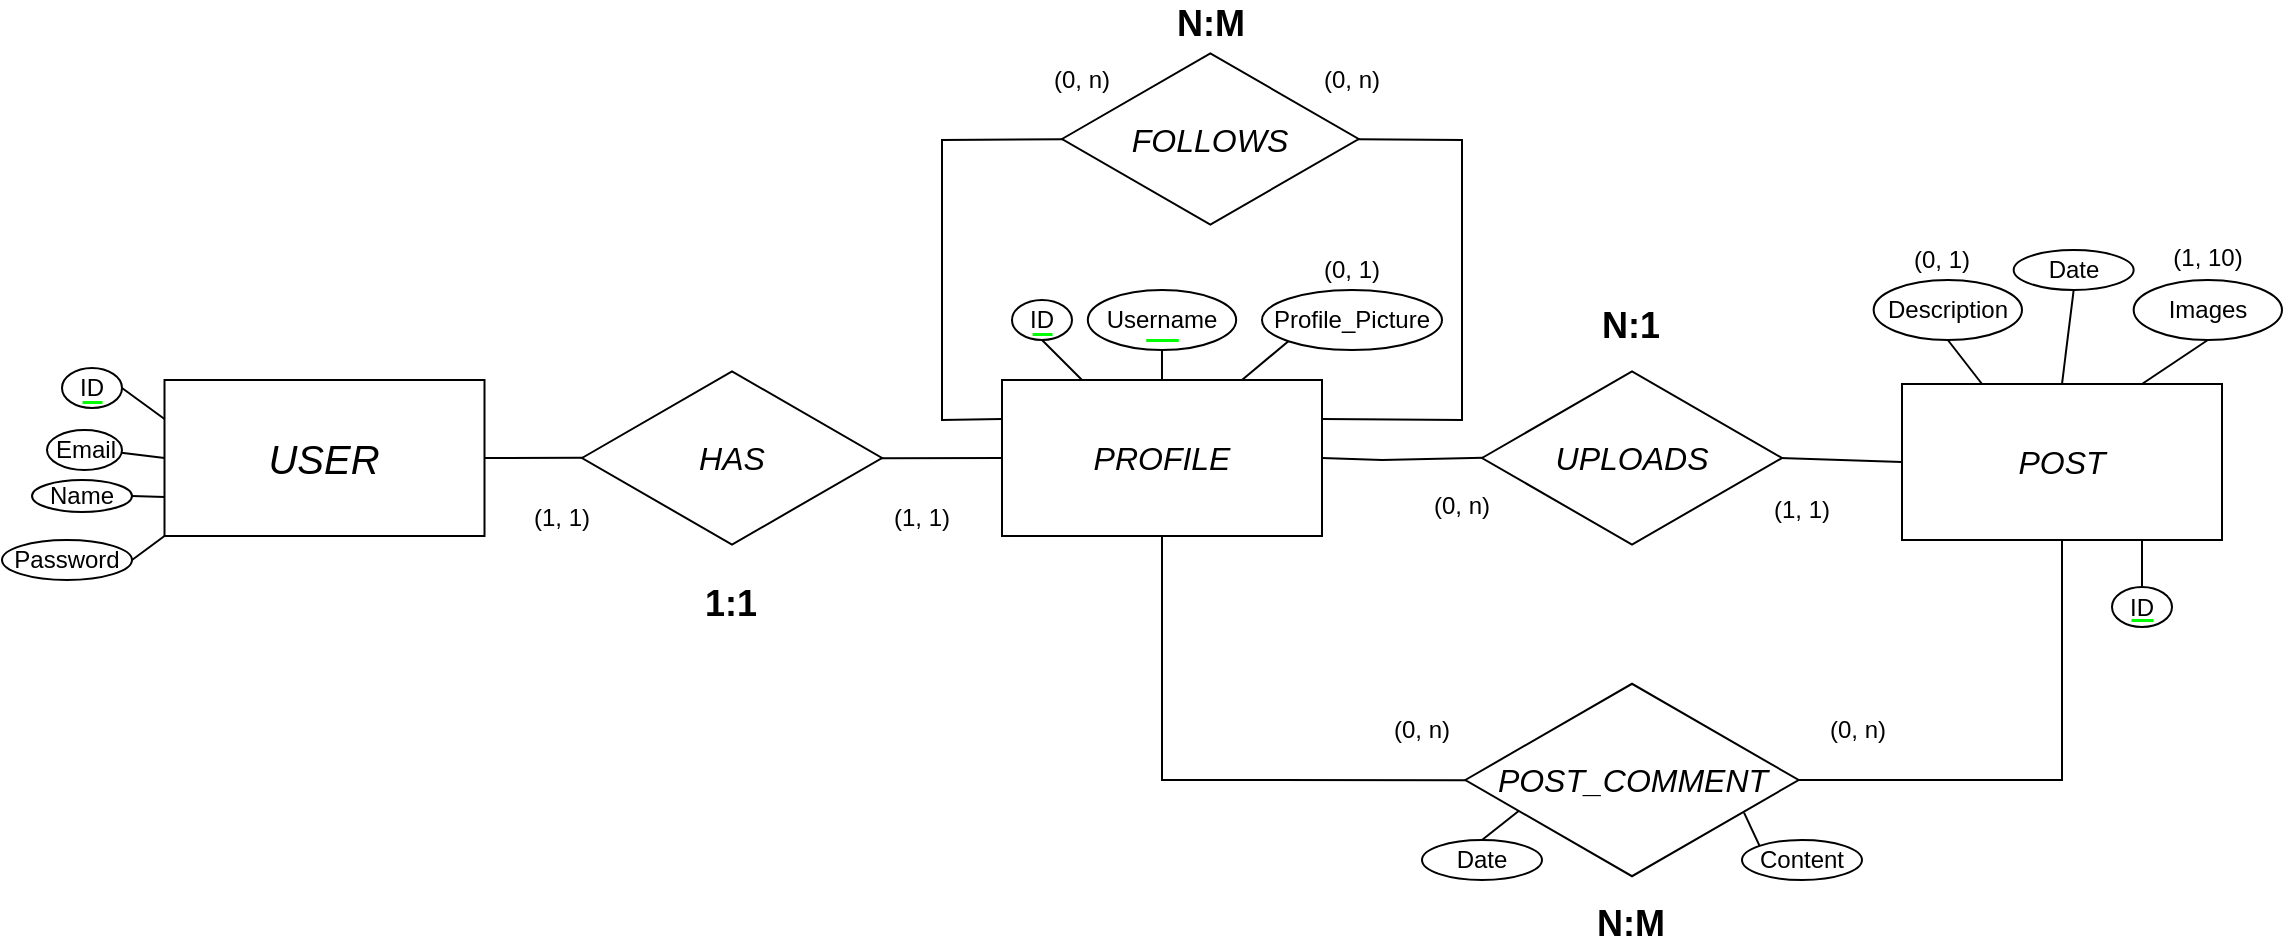 <mxfile version="24.7.8">
  <diagram name="Página-1" id="oE5SToJG6d0fqBrR_LVp">
    <mxGraphModel dx="607" dy="377" grid="1" gridSize="10" guides="1" tooltips="1" connect="1" arrows="1" fold="1" page="1" pageScale="1" pageWidth="1169" pageHeight="827" math="0" shadow="0">
      <root>
        <mxCell id="0" />
        <mxCell id="1" parent="0" />
        <mxCell id="Xy_Kt93vGEhqBD_L53yG-1" value="ID" style="ellipse;whiteSpace=wrap;html=1;fillColor=none;" parent="1" vertex="1">
          <mxGeometry x="50" y="514" width="30" height="20" as="geometry" />
        </mxCell>
        <mxCell id="SnB1N_KesckS_-LBV5Pf-58" style="edgeStyle=orthogonalEdgeStyle;rounded=0;orthogonalLoop=1;jettySize=auto;html=1;exitX=0.5;exitY=1;exitDx=0;exitDy=0;" parent="1" edge="1">
          <mxGeometry relative="1" as="geometry">
            <mxPoint x="160.0" y="570" as="sourcePoint" />
            <mxPoint x="160.0" y="570" as="targetPoint" />
          </mxGeometry>
        </mxCell>
        <mxCell id="SnB1N_KesckS_-LBV5Pf-65" value="" style="endArrow=none;html=1;rounded=0;strokeWidth=1.5;strokeColor=#00ff00;jumpSize=6;endSize=6;" parent="1" edge="1">
          <mxGeometry width="50" height="50" relative="1" as="geometry">
            <mxPoint x="60" y="531" as="sourcePoint" />
            <mxPoint x="70" y="531" as="targetPoint" />
          </mxGeometry>
        </mxCell>
        <mxCell id="pcUj4MwKIDvx0GaRPvgX-3" value="&lt;i style=&quot;font-size: 20px;&quot;&gt;USER&lt;/i&gt;" style="rounded=0;whiteSpace=wrap;html=1;fillColor=none;align=center;" parent="1" vertex="1">
          <mxGeometry x="101.25" y="520" width="160" height="78" as="geometry" />
        </mxCell>
        <mxCell id="XwNhUvzAYBpl0VFSliFA-16" value="" style="endArrow=none;html=1;rounded=0;entryX=1;entryY=0.5;entryDx=0;entryDy=0;exitX=0;exitY=0.25;exitDx=0;exitDy=0;" parent="1" source="pcUj4MwKIDvx0GaRPvgX-3" target="Xy_Kt93vGEhqBD_L53yG-1" edge="1">
          <mxGeometry width="50" height="50" relative="1" as="geometry">
            <mxPoint x="106.24" y="598" as="sourcePoint" />
            <mxPoint x="106.24" y="494" as="targetPoint" />
          </mxGeometry>
        </mxCell>
        <mxCell id="XwNhUvzAYBpl0VFSliFA-20" value="&lt;i style=&quot;font-size: 16px;&quot;&gt;PROFILE&lt;/i&gt;" style="rounded=0;whiteSpace=wrap;html=1;fillColor=none;align=center;" parent="1" vertex="1">
          <mxGeometry x="520" y="520" width="160" height="78" as="geometry" />
        </mxCell>
        <mxCell id="XwNhUvzAYBpl0VFSliFA-22" value="&lt;span style=&quot;font-size: 16px;&quot;&gt;&lt;i&gt;HAS&lt;/i&gt;&lt;/span&gt;" style="html=1;whiteSpace=wrap;aspect=fixed;shape=isoRectangle;fillColor=none;" parent="1" vertex="1">
          <mxGeometry x="310" y="514" width="150.01" height="90" as="geometry" />
        </mxCell>
        <mxCell id="XwNhUvzAYBpl0VFSliFA-24" value="" style="endArrow=none;html=1;rounded=0;exitX=0.993;exitY=0.502;exitDx=0;exitDy=0;exitPerimeter=0;entryX=0;entryY=0.5;entryDx=0;entryDy=0;" parent="1" source="XwNhUvzAYBpl0VFSliFA-22" target="XwNhUvzAYBpl0VFSliFA-20" edge="1">
          <mxGeometry width="50" height="50" relative="1" as="geometry">
            <mxPoint x="520" y="559" as="sourcePoint" />
            <mxPoint x="600" y="559" as="targetPoint" />
            <Array as="points" />
          </mxGeometry>
        </mxCell>
        <mxCell id="XwNhUvzAYBpl0VFSliFA-27" value="(1, 1)" style="text;html=1;align=center;verticalAlign=middle;whiteSpace=wrap;rounded=0;" parent="1" vertex="1">
          <mxGeometry x="270" y="574" width="60" height="30" as="geometry" />
        </mxCell>
        <mxCell id="XwNhUvzAYBpl0VFSliFA-31" value="" style="endArrow=none;html=1;rounded=0;exitX=1;exitY=0.5;exitDx=0;exitDy=0;entryX=0.004;entryY=0.499;entryDx=0;entryDy=0;entryPerimeter=0;" parent="1" source="pcUj4MwKIDvx0GaRPvgX-3" target="XwNhUvzAYBpl0VFSliFA-22" edge="1">
          <mxGeometry width="50" height="50" relative="1" as="geometry">
            <mxPoint x="261" y="559" as="sourcePoint" />
            <mxPoint x="290" y="559" as="targetPoint" />
          </mxGeometry>
        </mxCell>
        <mxCell id="jjyvyoVuMIes-spuAeXh-1" value="(1, 1)" style="text;html=1;align=center;verticalAlign=middle;whiteSpace=wrap;rounded=0;" parent="1" vertex="1">
          <mxGeometry x="450" y="574" width="60" height="30" as="geometry" />
        </mxCell>
        <mxCell id="yTSjlXrY0dPMjYInfQWD-1" value="&lt;b style=&quot;font-size: 18px;&quot;&gt;1:1&lt;/b&gt;" style="text;html=1;align=center;verticalAlign=middle;whiteSpace=wrap;rounded=0;fontSize=18;" parent="1" vertex="1">
          <mxGeometry x="358.34" y="620" width="53.33" height="23.5" as="geometry" />
        </mxCell>
        <mxCell id="rc4LEQ3Vn2YxajYF0bmL-23" value="" style="endArrow=none;html=1;rounded=0;entryX=0.5;entryY=0;entryDx=0;entryDy=0;exitX=0.5;exitY=1;exitDx=0;exitDy=0;" parent="1" edge="1" target="XwNhUvzAYBpl0VFSliFA-20" source="3r9lmpHemnKnfcg7r6N--7">
          <mxGeometry width="50" height="50" relative="1" as="geometry">
            <mxPoint x="680" y="470" as="sourcePoint" />
            <mxPoint x="690" y="520" as="targetPoint" />
          </mxGeometry>
        </mxCell>
        <mxCell id="sRWVKsXR1g_RUoGMcLxZ-1" value="Email" style="ellipse;whiteSpace=wrap;html=1;fillColor=none;" parent="1" vertex="1">
          <mxGeometry x="42.5" y="545" width="37.5" height="20" as="geometry" />
        </mxCell>
        <mxCell id="sRWVKsXR1g_RUoGMcLxZ-2" value="Password" style="ellipse;whiteSpace=wrap;html=1;fillColor=none;" parent="1" vertex="1">
          <mxGeometry x="20" y="600" width="65" height="20" as="geometry" />
        </mxCell>
        <mxCell id="sRWVKsXR1g_RUoGMcLxZ-3" value="Name" style="ellipse;whiteSpace=wrap;html=1;fillColor=none;" parent="1" vertex="1">
          <mxGeometry x="35" y="570" width="50" height="16" as="geometry" />
        </mxCell>
        <mxCell id="sRWVKsXR1g_RUoGMcLxZ-5" value="" style="endArrow=none;html=1;rounded=0;entryX=0.991;entryY=0.567;entryDx=0;entryDy=0;exitX=0;exitY=0.5;exitDx=0;exitDy=0;entryPerimeter=0;" parent="1" source="pcUj4MwKIDvx0GaRPvgX-3" target="sRWVKsXR1g_RUoGMcLxZ-1" edge="1">
          <mxGeometry width="50" height="50" relative="1" as="geometry">
            <mxPoint x="111" y="550" as="sourcePoint" />
            <mxPoint x="90" y="534" as="targetPoint" />
          </mxGeometry>
        </mxCell>
        <mxCell id="sRWVKsXR1g_RUoGMcLxZ-6" value="" style="endArrow=none;html=1;rounded=0;entryX=1;entryY=0.5;entryDx=0;entryDy=0;exitX=0;exitY=0.75;exitDx=0;exitDy=0;" parent="1" source="pcUj4MwKIDvx0GaRPvgX-3" target="sRWVKsXR1g_RUoGMcLxZ-3" edge="1">
          <mxGeometry width="50" height="50" relative="1" as="geometry">
            <mxPoint x="111" y="569" as="sourcePoint" />
            <mxPoint x="90" y="566" as="targetPoint" />
          </mxGeometry>
        </mxCell>
        <mxCell id="sRWVKsXR1g_RUoGMcLxZ-7" value="" style="endArrow=none;html=1;rounded=0;entryX=1;entryY=0.5;entryDx=0;entryDy=0;exitX=0;exitY=1;exitDx=0;exitDy=0;" parent="1" source="pcUj4MwKIDvx0GaRPvgX-3" target="sRWVKsXR1g_RUoGMcLxZ-2" edge="1">
          <mxGeometry width="50" height="50" relative="1" as="geometry">
            <mxPoint x="111" y="588" as="sourcePoint" />
            <mxPoint x="95" y="588" as="targetPoint" />
          </mxGeometry>
        </mxCell>
        <mxCell id="sRWVKsXR1g_RUoGMcLxZ-9" value="&lt;span style=&quot;font-size: 16px;&quot;&gt;&lt;i&gt;UPLOADS&lt;/i&gt;&lt;/span&gt;&lt;span style=&quot;color: rgba(0, 0, 0, 0); font-family: monospace; font-size: 0px; text-align: start; text-wrap: nowrap;&quot;&gt;%3CmxGraphModel%3E%3Croot%3E%3CmxCell%20id%3D%220%22%2F%3E%3CmxCell%20id%3D%221%22%20parent%3D%220%22%2F%3E%3CmxCell%20id%3D%222%22%20value%3D%22(0%2C%20n)%22%20style%3D%22text%3Bhtml%3D1%3Balign%3Dcenter%3BverticalAlign%3Dmiddle%3BwhiteSpace%3Dwrap%3Brounded%3D0%3B%22%20vertex%3D%221%22%20parent%3D%221%22%3E%3CmxGeometry%20x%3D%22763.34%22%20y%3D%22355%22%20width%3D%2260%22%20height%3D%2230%22%20as%3D%22geometry%22%2F%3E%3C%2FmxCell%3E%3C%2Froot%3E%3C%2FmxGraphModel%3E&lt;/span&gt;" style="html=1;whiteSpace=wrap;aspect=fixed;shape=isoRectangle;fillColor=none;" parent="1" vertex="1">
          <mxGeometry x="760" y="514" width="150.01" height="90" as="geometry" />
        </mxCell>
        <mxCell id="3r9lmpHemnKnfcg7r6N--1" value="&lt;span style=&quot;font-size: 16px;&quot;&gt;&lt;i&gt;FOLLOWS&lt;/i&gt;&lt;/span&gt;" style="html=1;whiteSpace=wrap;aspect=fixed;shape=isoRectangle;fillColor=none;" vertex="1" parent="1">
          <mxGeometry x="550.0" y="355" width="148.34" height="89" as="geometry" />
        </mxCell>
        <mxCell id="3r9lmpHemnKnfcg7r6N--2" value="" style="endArrow=none;html=1;rounded=0;entryX=0;entryY=0.25;entryDx=0;entryDy=0;exitX=0.007;exitY=0.501;exitDx=0;exitDy=0;exitPerimeter=0;" edge="1" parent="1" source="3r9lmpHemnKnfcg7r6N--1" target="XwNhUvzAYBpl0VFSliFA-20">
          <mxGeometry width="50" height="50" relative="1" as="geometry">
            <mxPoint x="610" y="400" as="sourcePoint" />
            <mxPoint x="620" y="569" as="targetPoint" />
            <Array as="points">
              <mxPoint x="490" y="400" />
              <mxPoint x="490" y="540" />
            </Array>
          </mxGeometry>
        </mxCell>
        <mxCell id="3r9lmpHemnKnfcg7r6N--3" value="" style="endArrow=none;html=1;rounded=0;entryX=1;entryY=0.25;entryDx=0;entryDy=0;exitX=0.996;exitY=0.501;exitDx=0;exitDy=0;exitPerimeter=0;" edge="1" parent="1" source="3r9lmpHemnKnfcg7r6N--1" target="XwNhUvzAYBpl0VFSliFA-20">
          <mxGeometry width="50" height="50" relative="1" as="geometry">
            <mxPoint x="764" y="400" as="sourcePoint" />
            <mxPoint x="620" y="550" as="targetPoint" />
            <Array as="points">
              <mxPoint x="750" y="400" />
              <mxPoint x="750" y="540" />
            </Array>
          </mxGeometry>
        </mxCell>
        <mxCell id="3r9lmpHemnKnfcg7r6N--4" value="(0, n)" style="text;html=1;align=center;verticalAlign=middle;whiteSpace=wrap;rounded=0;" vertex="1" parent="1">
          <mxGeometry x="530" y="355" width="60" height="30" as="geometry" />
        </mxCell>
        <mxCell id="3r9lmpHemnKnfcg7r6N--5" value="(0, n)" style="text;html=1;align=center;verticalAlign=middle;whiteSpace=wrap;rounded=0;" vertex="1" parent="1">
          <mxGeometry x="665" y="355" width="60" height="30" as="geometry" />
        </mxCell>
        <mxCell id="3r9lmpHemnKnfcg7r6N--6" value="&lt;b style=&quot;font-size: 18px;&quot;&gt;N:M&lt;/b&gt;" style="text;html=1;align=center;verticalAlign=middle;whiteSpace=wrap;rounded=0;fontSize=18;" vertex="1" parent="1">
          <mxGeometry x="597.51" y="330" width="53.33" height="23.5" as="geometry" />
        </mxCell>
        <mxCell id="3r9lmpHemnKnfcg7r6N--7" value="Username" style="ellipse;whiteSpace=wrap;html=1;fillColor=none;" vertex="1" parent="1">
          <mxGeometry x="562.91" y="475" width="74.17" height="30" as="geometry" />
        </mxCell>
        <mxCell id="3r9lmpHemnKnfcg7r6N--8" value="Profile_Picture" style="ellipse;whiteSpace=wrap;html=1;fillColor=none;" vertex="1" parent="1">
          <mxGeometry x="650" y="475" width="90" height="30" as="geometry" />
        </mxCell>
        <mxCell id="3r9lmpHemnKnfcg7r6N--9" value="" style="endArrow=none;html=1;rounded=0;entryX=0.75;entryY=0;entryDx=0;entryDy=0;exitX=0;exitY=1;exitDx=0;exitDy=0;" edge="1" parent="1" source="3r9lmpHemnKnfcg7r6N--8" target="XwNhUvzAYBpl0VFSliFA-20">
          <mxGeometry width="50" height="50" relative="1" as="geometry">
            <mxPoint x="690" y="480" as="sourcePoint" />
            <mxPoint x="700" y="530" as="targetPoint" />
          </mxGeometry>
        </mxCell>
        <mxCell id="3r9lmpHemnKnfcg7r6N--12" value="ID" style="ellipse;whiteSpace=wrap;html=1;fillColor=none;" vertex="1" parent="1">
          <mxGeometry x="525" y="480" width="30" height="20" as="geometry" />
        </mxCell>
        <mxCell id="3r9lmpHemnKnfcg7r6N--13" value="" style="endArrow=none;html=1;rounded=0;entryX=0.25;entryY=0;entryDx=0;entryDy=0;exitX=0.5;exitY=1;exitDx=0;exitDy=0;" edge="1" parent="1" source="3r9lmpHemnKnfcg7r6N--12" target="XwNhUvzAYBpl0VFSliFA-20">
          <mxGeometry width="50" height="50" relative="1" as="geometry">
            <mxPoint x="699" y="510" as="sourcePoint" />
            <mxPoint x="700" y="530" as="targetPoint" />
          </mxGeometry>
        </mxCell>
        <mxCell id="3r9lmpHemnKnfcg7r6N--16" value="" style="endArrow=none;html=1;rounded=0;strokeWidth=1.5;strokeColor=#00ff00;jumpSize=6;endSize=6;" edge="1" parent="1">
          <mxGeometry width="50" height="50" relative="1" as="geometry">
            <mxPoint x="535" y="497" as="sourcePoint" />
            <mxPoint x="545" y="497" as="targetPoint" />
          </mxGeometry>
        </mxCell>
        <mxCell id="3r9lmpHemnKnfcg7r6N--17" value="" style="endArrow=none;html=1;rounded=0;strokeWidth=1.5;strokeColor=#00ff00;jumpSize=6;endSize=6;" edge="1" parent="1">
          <mxGeometry width="50" height="50" relative="1" as="geometry">
            <mxPoint x="591.87" y="500" as="sourcePoint" />
            <mxPoint x="608.12" y="500" as="targetPoint" />
          </mxGeometry>
        </mxCell>
        <mxCell id="3r9lmpHemnKnfcg7r6N--18" value="(0, 1)" style="text;html=1;align=center;verticalAlign=middle;whiteSpace=wrap;rounded=0;" vertex="1" parent="1">
          <mxGeometry x="665" y="450" width="60" height="30" as="geometry" />
        </mxCell>
        <mxCell id="3r9lmpHemnKnfcg7r6N--19" value="&lt;span style=&quot;font-size: 16px;&quot;&gt;&lt;i&gt;POST_COMMENT&lt;/i&gt;&lt;/span&gt;" style="html=1;whiteSpace=wrap;aspect=fixed;shape=isoRectangle;fillColor=none;" vertex="1" parent="1">
          <mxGeometry x="751.66" y="670" width="166.68" height="100" as="geometry" />
        </mxCell>
        <mxCell id="3r9lmpHemnKnfcg7r6N--20" value="" style="endArrow=none;html=1;rounded=0;exitX=1;exitY=0.5;exitDx=0;exitDy=0;entryX=0.004;entryY=0.499;entryDx=0;entryDy=0;entryPerimeter=0;" edge="1" parent="1" source="XwNhUvzAYBpl0VFSliFA-20" target="sRWVKsXR1g_RUoGMcLxZ-9">
          <mxGeometry width="50" height="50" relative="1" as="geometry">
            <mxPoint x="469" y="569" as="sourcePoint" />
            <mxPoint x="770" y="559" as="targetPoint" />
            <Array as="points">
              <mxPoint x="710" y="560" />
            </Array>
          </mxGeometry>
        </mxCell>
        <mxCell id="3r9lmpHemnKnfcg7r6N--21" value="&lt;i style=&quot;font-size: 16px;&quot;&gt;POST&lt;/i&gt;" style="rounded=0;whiteSpace=wrap;html=1;fillColor=none;align=center;" vertex="1" parent="1">
          <mxGeometry x="970" y="522" width="160" height="78" as="geometry" />
        </mxCell>
        <mxCell id="3r9lmpHemnKnfcg7r6N--22" value="Images" style="ellipse;whiteSpace=wrap;html=1;fillColor=none;" vertex="1" parent="1">
          <mxGeometry x="1085.83" y="470" width="74.17" height="30" as="geometry" />
        </mxCell>
        <mxCell id="3r9lmpHemnKnfcg7r6N--23" value="Description" style="ellipse;whiteSpace=wrap;html=1;fillColor=none;" vertex="1" parent="1">
          <mxGeometry x="955.83" y="470" width="74.17" height="30" as="geometry" />
        </mxCell>
        <mxCell id="3r9lmpHemnKnfcg7r6N--24" value="Date" style="ellipse;whiteSpace=wrap;html=1;fillColor=none;" vertex="1" parent="1">
          <mxGeometry x="1025.83" y="455" width="60" height="20" as="geometry" />
        </mxCell>
        <mxCell id="3r9lmpHemnKnfcg7r6N--27" value="ID" style="ellipse;whiteSpace=wrap;html=1;fillColor=none;" vertex="1" parent="1">
          <mxGeometry x="1075" y="623.5" width="30" height="20" as="geometry" />
        </mxCell>
        <mxCell id="3r9lmpHemnKnfcg7r6N--28" value="" style="endArrow=none;html=1;rounded=0;strokeWidth=1.5;strokeColor=#00ff00;jumpSize=6;endSize=6;" edge="1" parent="1">
          <mxGeometry width="50" height="50" relative="1" as="geometry">
            <mxPoint x="1084.5" y="640" as="sourcePoint" />
            <mxPoint x="1095.5" y="640" as="targetPoint" />
          </mxGeometry>
        </mxCell>
        <mxCell id="3r9lmpHemnKnfcg7r6N--29" value="(0, 1)" style="text;html=1;align=center;verticalAlign=middle;whiteSpace=wrap;rounded=0;" vertex="1" parent="1">
          <mxGeometry x="960.0" y="445" width="60" height="30" as="geometry" />
        </mxCell>
        <mxCell id="3r9lmpHemnKnfcg7r6N--30" value="(1, 10)" style="text;html=1;align=center;verticalAlign=middle;whiteSpace=wrap;rounded=0;" vertex="1" parent="1">
          <mxGeometry x="1092.92" y="444" width="60" height="30" as="geometry" />
        </mxCell>
        <mxCell id="3r9lmpHemnKnfcg7r6N--31" value="" style="endArrow=none;html=1;rounded=0;exitX=0.5;exitY=0;exitDx=0;exitDy=0;entryX=0.75;entryY=1;entryDx=0;entryDy=0;" edge="1" parent="1" source="3r9lmpHemnKnfcg7r6N--27" target="3r9lmpHemnKnfcg7r6N--21">
          <mxGeometry width="50" height="50" relative="1" as="geometry">
            <mxPoint x="695.91" y="515" as="sourcePoint" />
            <mxPoint x="1113" y="604" as="targetPoint" />
          </mxGeometry>
        </mxCell>
        <mxCell id="3r9lmpHemnKnfcg7r6N--32" value="" style="endArrow=none;html=1;rounded=0;entryX=0.5;entryY=0;entryDx=0;entryDy=0;exitX=0.5;exitY=1;exitDx=0;exitDy=0;" edge="1" parent="1" source="3r9lmpHemnKnfcg7r6N--24" target="3r9lmpHemnKnfcg7r6N--21">
          <mxGeometry width="50" height="50" relative="1" as="geometry">
            <mxPoint x="1065" y="513.17" as="sourcePoint" />
            <mxPoint x="1035" y="513.17" as="targetPoint" />
            <Array as="points" />
          </mxGeometry>
        </mxCell>
        <mxCell id="3r9lmpHemnKnfcg7r6N--33" value="" style="endArrow=none;html=1;rounded=0;entryX=0.25;entryY=0;entryDx=0;entryDy=0;exitX=0.5;exitY=1;exitDx=0;exitDy=0;" edge="1" parent="1" source="3r9lmpHemnKnfcg7r6N--23" target="3r9lmpHemnKnfcg7r6N--21">
          <mxGeometry width="50" height="50" relative="1" as="geometry">
            <mxPoint x="1030" y="510" as="sourcePoint" />
            <mxPoint x="1040" y="570" as="targetPoint" />
          </mxGeometry>
        </mxCell>
        <mxCell id="3r9lmpHemnKnfcg7r6N--34" value="" style="endArrow=none;html=1;rounded=0;entryX=0.75;entryY=0;entryDx=0;entryDy=0;exitX=0.5;exitY=1;exitDx=0;exitDy=0;" edge="1" parent="1" source="3r9lmpHemnKnfcg7r6N--22" target="3r9lmpHemnKnfcg7r6N--21">
          <mxGeometry width="50" height="50" relative="1" as="geometry">
            <mxPoint x="1043" y="515" as="sourcePoint" />
            <mxPoint x="1020" y="536" as="targetPoint" />
          </mxGeometry>
        </mxCell>
        <mxCell id="3r9lmpHemnKnfcg7r6N--35" value="" style="endArrow=none;html=1;rounded=0;exitX=0;exitY=0.5;exitDx=0;exitDy=0;entryX=0.993;entryY=0.5;entryDx=0;entryDy=0;entryPerimeter=0;" edge="1" parent="1" source="3r9lmpHemnKnfcg7r6N--21" target="sRWVKsXR1g_RUoGMcLxZ-9">
          <mxGeometry width="50" height="50" relative="1" as="geometry">
            <mxPoint x="690" y="569" as="sourcePoint" />
            <mxPoint x="920" y="559" as="targetPoint" />
            <Array as="points" />
          </mxGeometry>
        </mxCell>
        <mxCell id="3r9lmpHemnKnfcg7r6N--36" value="&lt;b style=&quot;font-size: 18px;&quot;&gt;N:1&lt;/b&gt;" style="text;html=1;align=center;verticalAlign=middle;whiteSpace=wrap;rounded=0;fontSize=18;" vertex="1" parent="1">
          <mxGeometry x="808.34" y="481.5" width="53.33" height="23.5" as="geometry" />
        </mxCell>
        <mxCell id="3r9lmpHemnKnfcg7r6N--37" value="(0, n)" style="text;html=1;align=center;verticalAlign=middle;whiteSpace=wrap;rounded=0;" vertex="1" parent="1">
          <mxGeometry x="720" y="568" width="60" height="30" as="geometry" />
        </mxCell>
        <mxCell id="3r9lmpHemnKnfcg7r6N--38" value="(1, 1)" style="text;html=1;align=center;verticalAlign=middle;whiteSpace=wrap;rounded=0;" vertex="1" parent="1">
          <mxGeometry x="890" y="570" width="60" height="30" as="geometry" />
        </mxCell>
        <mxCell id="3r9lmpHemnKnfcg7r6N--39" value="" style="endArrow=none;html=1;rounded=0;exitX=0.5;exitY=1;exitDx=0;exitDy=0;entryX=0.003;entryY=0.501;entryDx=0;entryDy=0;entryPerimeter=0;" edge="1" parent="1" source="XwNhUvzAYBpl0VFSliFA-20" target="3r9lmpHemnKnfcg7r6N--19">
          <mxGeometry width="50" height="50" relative="1" as="geometry">
            <mxPoint x="690" y="569" as="sourcePoint" />
            <mxPoint x="740" y="720" as="targetPoint" />
            <Array as="points">
              <mxPoint x="600" y="720" />
            </Array>
          </mxGeometry>
        </mxCell>
        <mxCell id="3r9lmpHemnKnfcg7r6N--40" value="" style="endArrow=none;html=1;rounded=0;exitX=0.5;exitY=1;exitDx=0;exitDy=0;entryX=0.998;entryY=0.5;entryDx=0;entryDy=0;entryPerimeter=0;" edge="1" parent="1" source="3r9lmpHemnKnfcg7r6N--21" target="3r9lmpHemnKnfcg7r6N--19">
          <mxGeometry width="50" height="50" relative="1" as="geometry">
            <mxPoint x="610" y="608" as="sourcePoint" />
            <mxPoint x="920" y="720" as="targetPoint" />
            <Array as="points">
              <mxPoint x="1050" y="720" />
            </Array>
          </mxGeometry>
        </mxCell>
        <mxCell id="3r9lmpHemnKnfcg7r6N--41" value="Date" style="ellipse;whiteSpace=wrap;html=1;fillColor=none;" vertex="1" parent="1">
          <mxGeometry x="730" y="750" width="60" height="20" as="geometry" />
        </mxCell>
        <mxCell id="3r9lmpHemnKnfcg7r6N--42" value="Content" style="ellipse;whiteSpace=wrap;html=1;fillColor=none;" vertex="1" parent="1">
          <mxGeometry x="890.0" y="750" width="60" height="20" as="geometry" />
        </mxCell>
        <mxCell id="3r9lmpHemnKnfcg7r6N--43" value="" style="endArrow=none;html=1;rounded=0;exitX=0;exitY=0;exitDx=0;exitDy=0;entryX=0.836;entryY=0.663;entryDx=0;entryDy=0;entryPerimeter=0;" edge="1" parent="1" source="3r9lmpHemnKnfcg7r6N--42" target="3r9lmpHemnKnfcg7r6N--19">
          <mxGeometry width="50" height="50" relative="1" as="geometry">
            <mxPoint x="1003" y="510" as="sourcePoint" />
            <mxPoint x="860" y="780" as="targetPoint" />
          </mxGeometry>
        </mxCell>
        <mxCell id="3r9lmpHemnKnfcg7r6N--44" value="" style="endArrow=none;html=1;rounded=0;exitX=0.161;exitY=0.654;exitDx=0;exitDy=0;entryX=0.5;entryY=0;entryDx=0;entryDy=0;exitPerimeter=0;" edge="1" parent="1" source="3r9lmpHemnKnfcg7r6N--19" target="3r9lmpHemnKnfcg7r6N--41">
          <mxGeometry width="50" height="50" relative="1" as="geometry">
            <mxPoint x="909" y="763" as="sourcePoint" />
            <mxPoint x="901" y="746" as="targetPoint" />
            <Array as="points" />
          </mxGeometry>
        </mxCell>
        <mxCell id="3r9lmpHemnKnfcg7r6N--45" value="&lt;b style=&quot;font-size: 18px;&quot;&gt;N:M&lt;/b&gt;" style="text;html=1;align=center;verticalAlign=middle;whiteSpace=wrap;rounded=0;fontSize=18;" vertex="1" parent="1">
          <mxGeometry x="808.34" y="780" width="53.33" height="23.5" as="geometry" />
        </mxCell>
        <mxCell id="3r9lmpHemnKnfcg7r6N--46" value="(0, n)" style="text;html=1;align=center;verticalAlign=middle;whiteSpace=wrap;rounded=0;" vertex="1" parent="1">
          <mxGeometry x="700" y="680" width="60" height="30" as="geometry" />
        </mxCell>
        <mxCell id="3r9lmpHemnKnfcg7r6N--47" value="(0, n)" style="text;html=1;align=center;verticalAlign=middle;whiteSpace=wrap;rounded=0;" vertex="1" parent="1">
          <mxGeometry x="918.34" y="680" width="60" height="30" as="geometry" />
        </mxCell>
      </root>
    </mxGraphModel>
  </diagram>
</mxfile>
